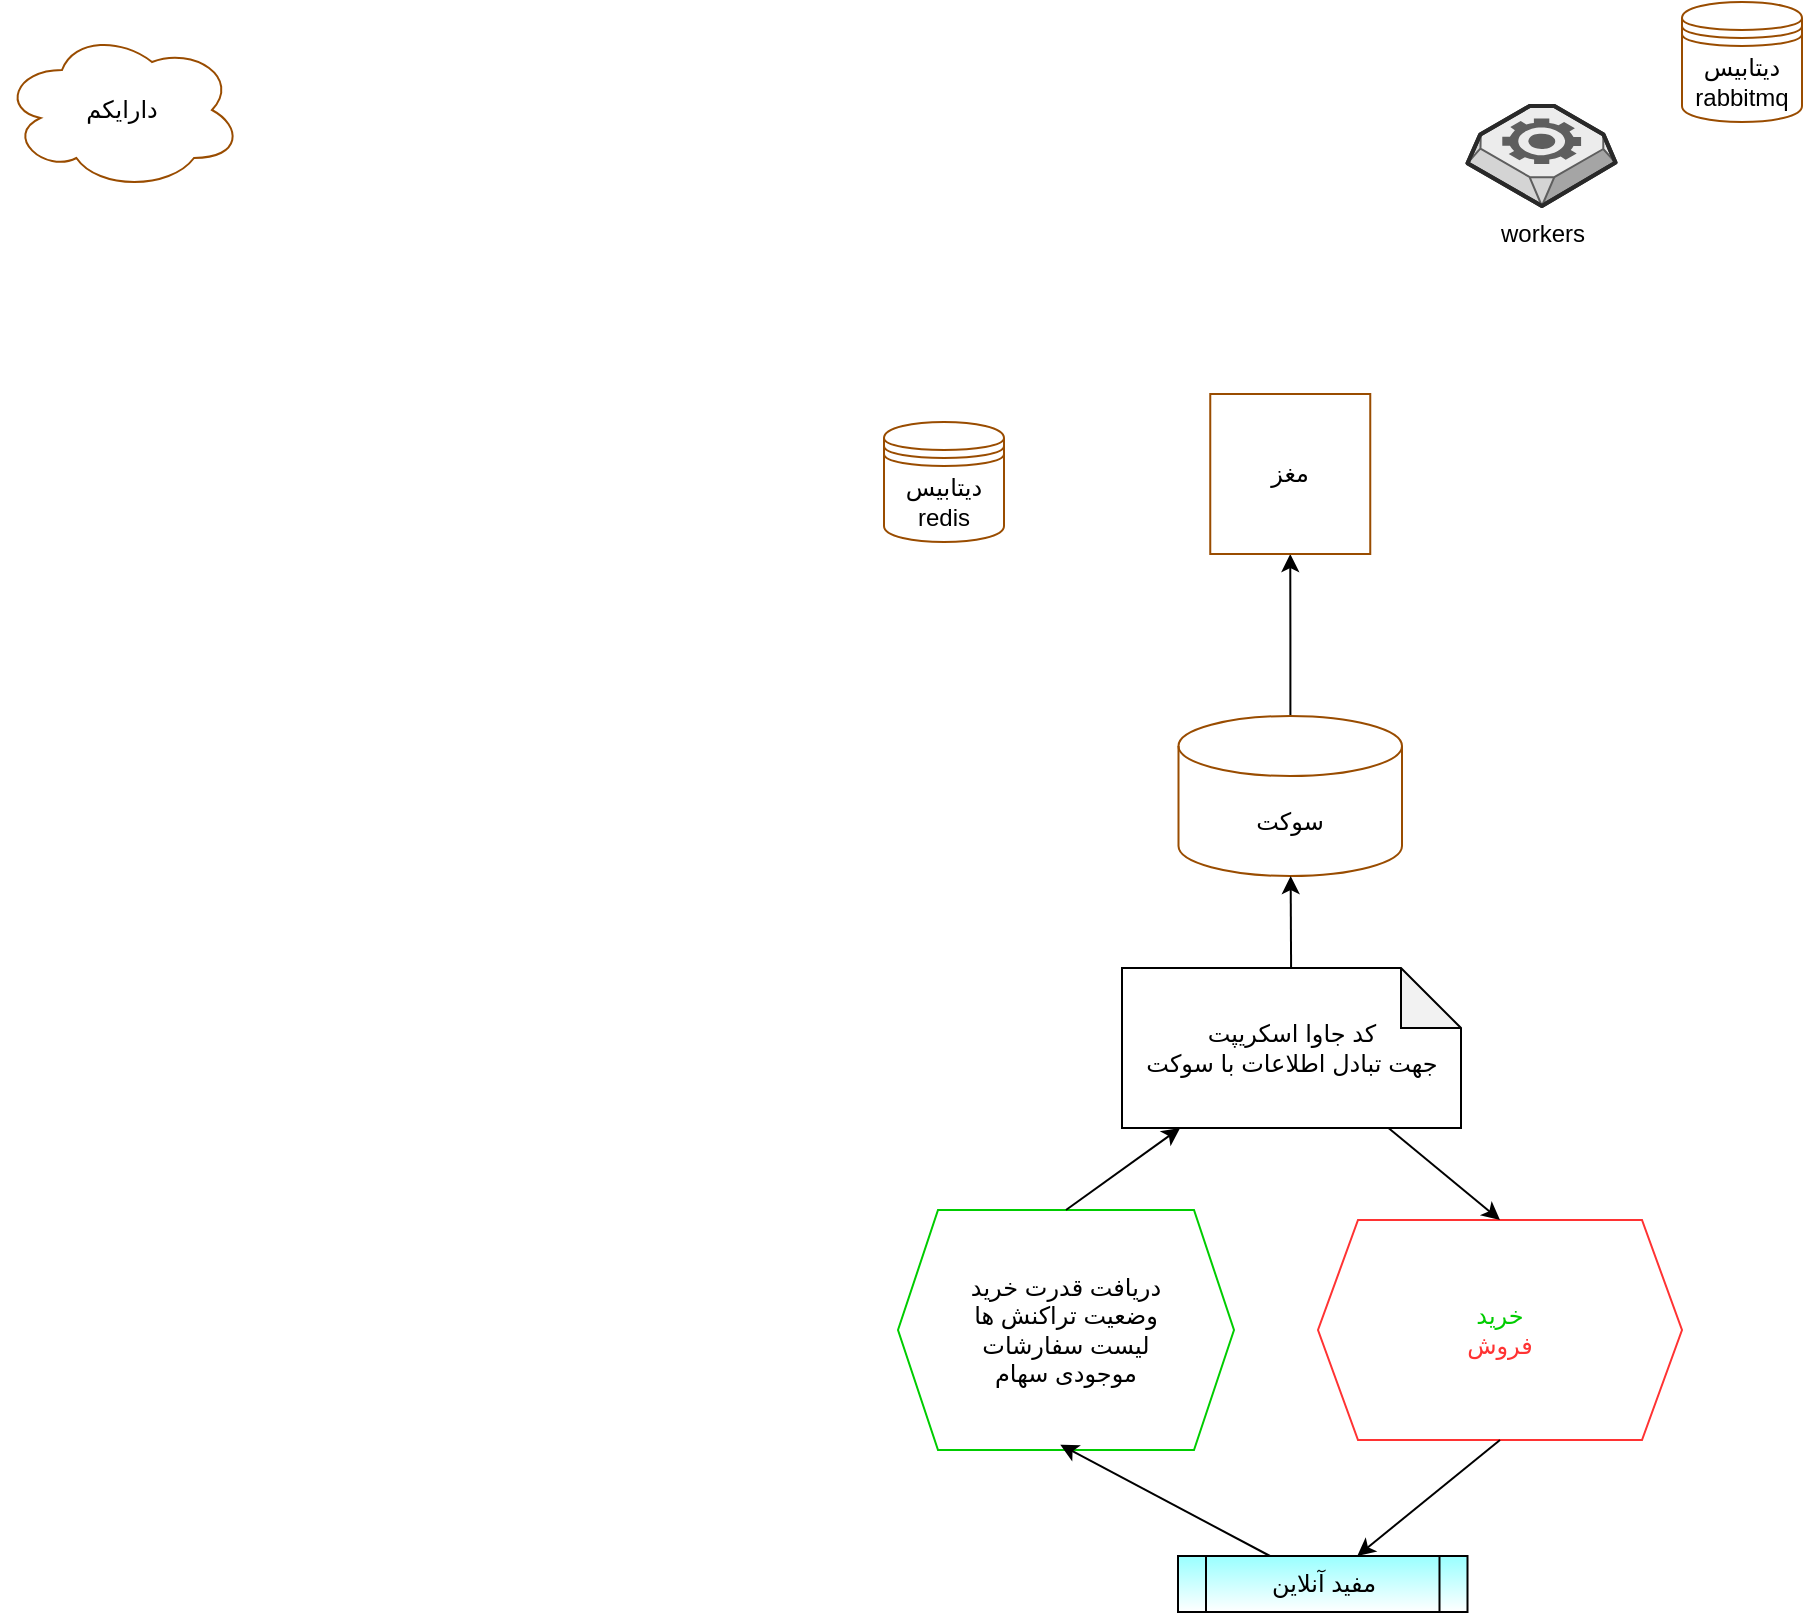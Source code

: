 <mxfile version="13.7.8" type="github">
  <diagram id="C5RBs43oDa-KdzZeNtuy" name="Page-1">
    <mxGraphModel dx="1077" dy="781" grid="1" gridSize="7" guides="1" tooltips="1" connect="1" arrows="1" fold="1" page="0" pageScale="1" pageWidth="827" pageHeight="1169" math="0" shadow="0">
      <root>
        <mxCell id="WIyWlLk6GJQsqaUBKTNV-0" />
        <mxCell id="WIyWlLk6GJQsqaUBKTNV-1" parent="WIyWlLk6GJQsqaUBKTNV-0" />
        <mxCell id="WIyWlLk6GJQsqaUBKTNV-10" value="&lt;font color=&quot;#00cc00&quot;&gt;خرید&lt;br&gt;&lt;/font&gt;&lt;font color=&quot;#ff3333&quot;&gt;فروش&lt;/font&gt;" style="shape=hexagon;perimeter=hexagonPerimeter2;whiteSpace=wrap;html=1;fixedSize=1;shadow=0;fontFamily=Helvetica;fontSize=12;fontColor=#000000;align=center;strokeColor=#FF3333;strokeWidth=1;fillColor=#ffffff;" parent="WIyWlLk6GJQsqaUBKTNV-1" vertex="1">
          <mxGeometry x="630" y="364" width="182" height="110" as="geometry" />
        </mxCell>
        <mxCell id="WIyWlLk6GJQsqaUBKTNV-12" value="مفید آنلاین" style="shape=process;whiteSpace=wrap;html=1;backgroundOutline=1;shadow=0;fontFamily=Helvetica;fontSize=12;fontColor=#000000;align=center;strokeColor=#000000;strokeWidth=1;gradientColor=#ffffff;fillColor=#99FFFF;" parent="WIyWlLk6GJQsqaUBKTNV-1" vertex="1">
          <mxGeometry x="560" y="532" width="144.75" height="28" as="geometry" />
        </mxCell>
        <mxCell id="7pnY4UaTc7vciJoPrL99-0" value="دریافت قدرت خرید&lt;br&gt;وضعیت تراکنش ها&lt;br&gt;لیست سفارشات&lt;br&gt;موجودی سهام" style="shape=hexagon;perimeter=hexagonPerimeter2;whiteSpace=wrap;html=1;fixedSize=1;fontFamily=Helvetica;fontSize=12;fontColor=#000000;align=center;strokeColor=#00CC00;fillColor=#ffffff;" vertex="1" parent="WIyWlLk6GJQsqaUBKTNV-1">
          <mxGeometry x="420" y="359" width="168" height="120" as="geometry" />
        </mxCell>
        <mxCell id="7pnY4UaTc7vciJoPrL99-5" value="" style="endArrow=classic;html=1;exitX=0.5;exitY=1;exitDx=0;exitDy=0;" edge="1" parent="WIyWlLk6GJQsqaUBKTNV-1" source="WIyWlLk6GJQsqaUBKTNV-10" target="WIyWlLk6GJQsqaUBKTNV-12">
          <mxGeometry width="50" height="50" relative="1" as="geometry">
            <mxPoint x="693" y="476" as="sourcePoint" />
            <mxPoint x="757" y="448" as="targetPoint" />
          </mxGeometry>
        </mxCell>
        <mxCell id="7pnY4UaTc7vciJoPrL99-7" value="کد جاوا اسکریپت&lt;br&gt;جهت تبادل اطلاعات با سوکت" style="shape=note;whiteSpace=wrap;html=1;backgroundOutline=1;darkOpacity=0.05;fontFamily=Helvetica;fontSize=12;fontColor=#000000;align=center;strokeColor=#000000;fillColor=#ffffff;" vertex="1" parent="WIyWlLk6GJQsqaUBKTNV-1">
          <mxGeometry x="532" y="238" width="169.5" height="80" as="geometry" />
        </mxCell>
        <mxCell id="7pnY4UaTc7vciJoPrL99-9" value="" style="endArrow=classic;html=1;exitX=0.5;exitY=0;exitDx=0;exitDy=0;" edge="1" parent="WIyWlLk6GJQsqaUBKTNV-1" source="7pnY4UaTc7vciJoPrL99-0" target="7pnY4UaTc7vciJoPrL99-7">
          <mxGeometry width="50" height="50" relative="1" as="geometry">
            <mxPoint x="707" y="421" as="sourcePoint" />
            <mxPoint x="757" y="371" as="targetPoint" />
          </mxGeometry>
        </mxCell>
        <mxCell id="7pnY4UaTc7vciJoPrL99-11" value="" style="endArrow=classic;html=1;entryX=0.5;entryY=0;entryDx=0;entryDy=0;" edge="1" parent="WIyWlLk6GJQsqaUBKTNV-1" source="7pnY4UaTc7vciJoPrL99-7" target="WIyWlLk6GJQsqaUBKTNV-10">
          <mxGeometry width="50" height="50" relative="1" as="geometry">
            <mxPoint x="707" y="421" as="sourcePoint" />
            <mxPoint x="757" y="371" as="targetPoint" />
          </mxGeometry>
        </mxCell>
        <mxCell id="7pnY4UaTc7vciJoPrL99-12" value="" style="endArrow=classic;html=1;entryX=0.483;entryY=0.978;entryDx=0;entryDy=0;entryPerimeter=0;" edge="1" parent="WIyWlLk6GJQsqaUBKTNV-1" source="WIyWlLk6GJQsqaUBKTNV-12" target="7pnY4UaTc7vciJoPrL99-0">
          <mxGeometry width="50" height="50" relative="1" as="geometry">
            <mxPoint x="707" y="421" as="sourcePoint" />
            <mxPoint x="757" y="371" as="targetPoint" />
          </mxGeometry>
        </mxCell>
        <mxCell id="7pnY4UaTc7vciJoPrL99-29" style="edgeStyle=orthogonalEdgeStyle;rounded=0;orthogonalLoop=1;jettySize=auto;html=1;entryX=0.5;entryY=1;entryDx=0;entryDy=0;" edge="1" parent="WIyWlLk6GJQsqaUBKTNV-1" source="7pnY4UaTc7vciJoPrL99-13" target="7pnY4UaTc7vciJoPrL99-22">
          <mxGeometry relative="1" as="geometry" />
        </mxCell>
        <mxCell id="7pnY4UaTc7vciJoPrL99-13" value="سوکت" style="shape=cylinder3;whiteSpace=wrap;html=1;boundedLbl=1;backgroundOutline=1;size=15;fontFamily=Helvetica;fontSize=12;fontColor=#000000;align=center;strokeColor=#994C00;fillColor=#ffffff;" vertex="1" parent="WIyWlLk6GJQsqaUBKTNV-1">
          <mxGeometry x="560.25" y="112" width="111.75" height="80" as="geometry" />
        </mxCell>
        <mxCell id="7pnY4UaTc7vciJoPrL99-14" value="" style="endArrow=classic;html=1;" edge="1" parent="WIyWlLk6GJQsqaUBKTNV-1" source="7pnY4UaTc7vciJoPrL99-7" target="7pnY4UaTc7vciJoPrL99-13">
          <mxGeometry width="50" height="50" relative="1" as="geometry">
            <mxPoint x="707" y="218" as="sourcePoint" />
            <mxPoint x="757" y="168" as="targetPoint" />
          </mxGeometry>
        </mxCell>
        <mxCell id="7pnY4UaTc7vciJoPrL99-22" value="مغز" style="whiteSpace=wrap;html=1;aspect=fixed;fontFamily=Helvetica;fontSize=12;fontColor=#000000;align=center;strokeColor=#994C00;fillColor=#FFFFFF;gradientColor=#ffffff;" vertex="1" parent="WIyWlLk6GJQsqaUBKTNV-1">
          <mxGeometry x="576.13" y="-49" width="80" height="80" as="geometry" />
        </mxCell>
        <mxCell id="7pnY4UaTc7vciJoPrL99-38" value="دیتابیس&lt;br&gt;redis" style="shape=datastore;whiteSpace=wrap;html=1;strokeColor=#994C00;fillColor=#FFFFFF;gradientColor=#ffffff;" vertex="1" parent="WIyWlLk6GJQsqaUBKTNV-1">
          <mxGeometry x="413" y="-35" width="60" height="60" as="geometry" />
        </mxCell>
        <mxCell id="7pnY4UaTc7vciJoPrL99-39" value="workers" style="verticalLabelPosition=bottom;html=1;verticalAlign=top;strokeWidth=1;align=center;outlineConnect=0;dashed=0;outlineConnect=0;shape=mxgraph.aws3d.worker;fillColor=#ECECEC;strokeColor=#5E5E5E;aspect=fixed;" vertex="1" parent="WIyWlLk6GJQsqaUBKTNV-1">
          <mxGeometry x="704.75" y="-193" width="74" height="50" as="geometry" />
        </mxCell>
        <mxCell id="7pnY4UaTc7vciJoPrL99-40" value="دیتابیس&lt;br&gt;rabbitmq" style="shape=datastore;whiteSpace=wrap;html=1;strokeColor=#994C00;fillColor=#FFFFFF;gradientColor=#ffffff;" vertex="1" parent="WIyWlLk6GJQsqaUBKTNV-1">
          <mxGeometry x="812" y="-245" width="60" height="60" as="geometry" />
        </mxCell>
        <mxCell id="7pnY4UaTc7vciJoPrL99-45" value="دارایکم" style="ellipse;shape=cloud;whiteSpace=wrap;html=1;strokeColor=#994C00;fillColor=#FFFFFF;gradientColor=#ffffff;" vertex="1" parent="WIyWlLk6GJQsqaUBKTNV-1">
          <mxGeometry x="-28" y="-231" width="120" height="80" as="geometry" />
        </mxCell>
      </root>
    </mxGraphModel>
  </diagram>
</mxfile>

